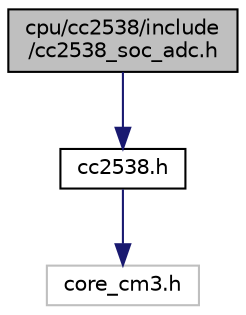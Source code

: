 digraph "cpu/cc2538/include/cc2538_soc_adc.h"
{
 // LATEX_PDF_SIZE
  edge [fontname="Helvetica",fontsize="10",labelfontname="Helvetica",labelfontsize="10"];
  node [fontname="Helvetica",fontsize="10",shape=record];
  Node1 [label="cpu/cc2538/include\l/cc2538_soc_adc.h",height=0.2,width=0.4,color="black", fillcolor="grey75", style="filled", fontcolor="black",tooltip="CC2538 SOC ADC interface."];
  Node1 -> Node2 [color="midnightblue",fontsize="10",style="solid",fontname="Helvetica"];
  Node2 [label="cc2538.h",height=0.2,width=0.4,color="black", fillcolor="white", style="filled",URL="$cc2538_8h.html",tooltip="CC2538 MCU interrupt and register definitions."];
  Node2 -> Node3 [color="midnightblue",fontsize="10",style="solid",fontname="Helvetica"];
  Node3 [label="core_cm3.h",height=0.2,width=0.4,color="grey75", fillcolor="white", style="filled",tooltip=" "];
}
